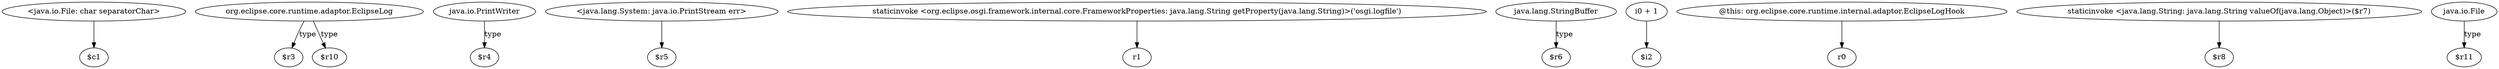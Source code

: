 digraph g {
0[label="<java.io.File: char separatorChar>"]
1[label="$c1"]
0->1[label=""]
2[label="org.eclipse.core.runtime.adaptor.EclipseLog"]
3[label="$r3"]
2->3[label="type"]
4[label="java.io.PrintWriter"]
5[label="$r4"]
4->5[label="type"]
6[label="<java.lang.System: java.io.PrintStream err>"]
7[label="$r5"]
6->7[label=""]
8[label="staticinvoke <org.eclipse.osgi.framework.internal.core.FrameworkProperties: java.lang.String getProperty(java.lang.String)>('osgi.logfile')"]
9[label="r1"]
8->9[label=""]
10[label="java.lang.StringBuffer"]
11[label="$r6"]
10->11[label="type"]
12[label="$r10"]
2->12[label="type"]
13[label="i0 + 1"]
14[label="$i2"]
13->14[label=""]
15[label="@this: org.eclipse.core.runtime.internal.adaptor.EclipseLogHook"]
16[label="r0"]
15->16[label=""]
17[label="staticinvoke <java.lang.String: java.lang.String valueOf(java.lang.Object)>($r7)"]
18[label="$r8"]
17->18[label=""]
19[label="java.io.File"]
20[label="$r11"]
19->20[label="type"]
}